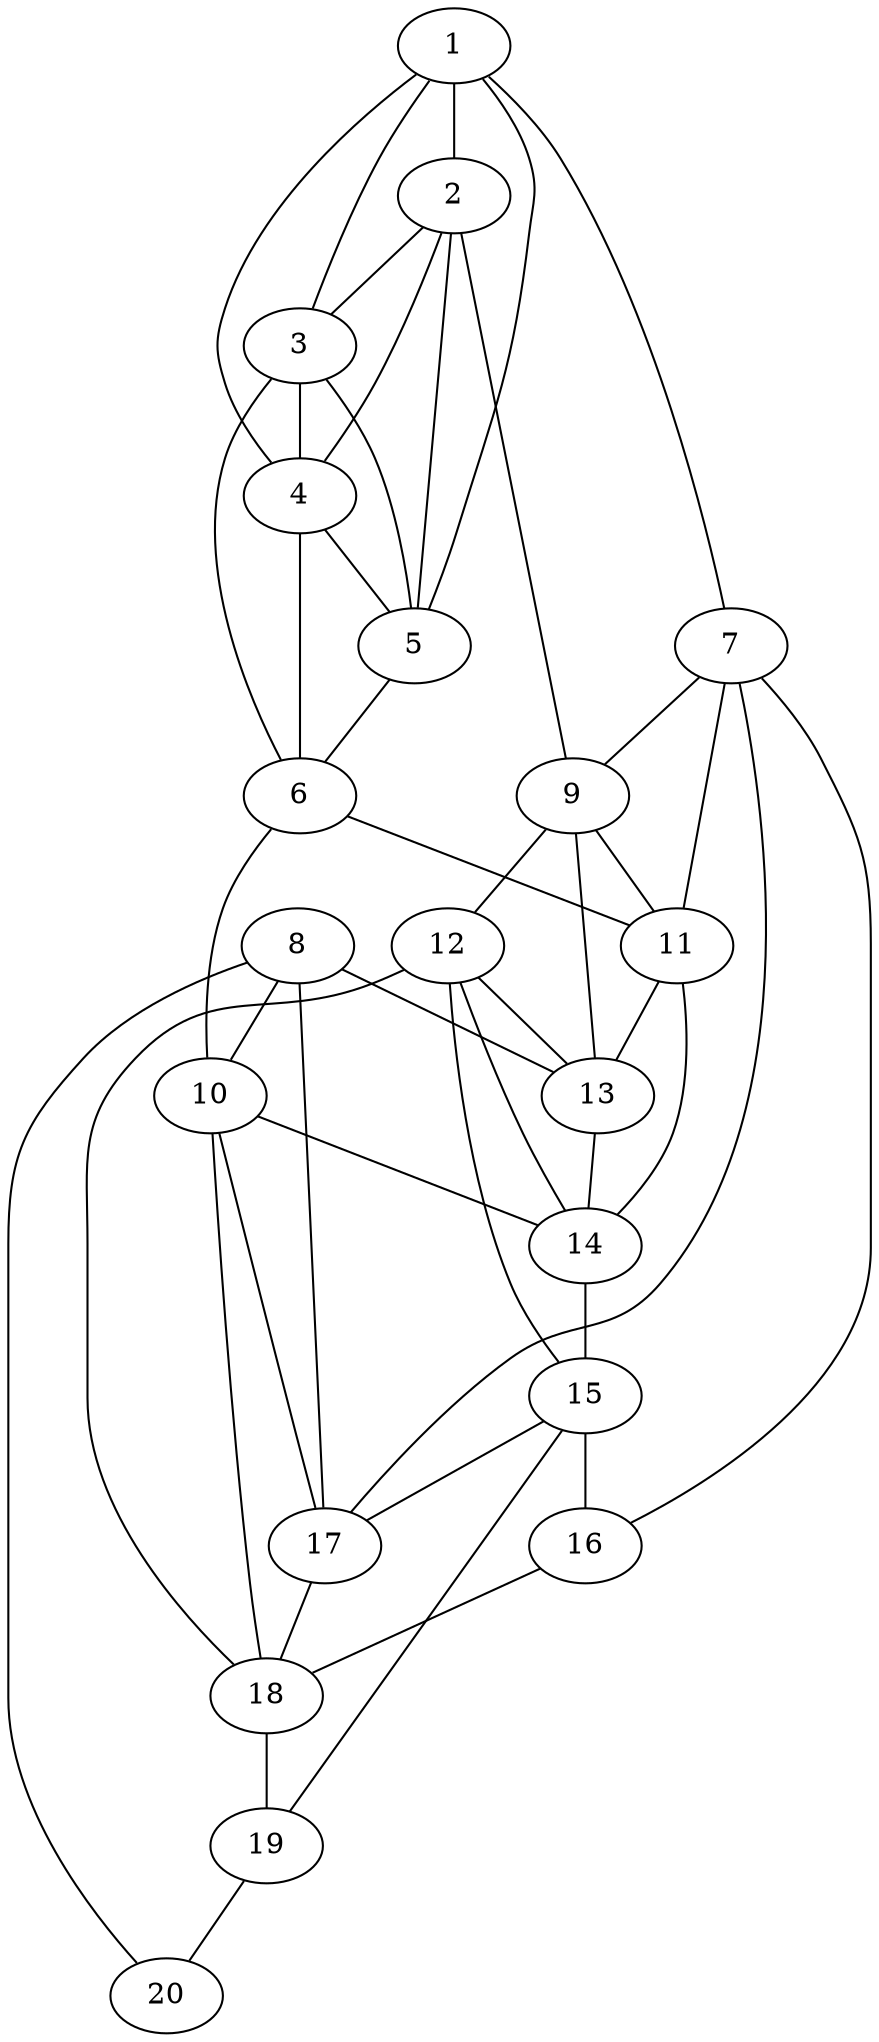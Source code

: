 graph grafoBarabasiAlbert{
1--2
1--3
1--4
1--5
2--3
2--4
2--5
3--4
3--5
4--5
3--6
4--6
5--6
1--7
2--9
7--9
6--10
8--10
6--11
7--11
9--11
9--12
8--13
9--13
11--13
12--13
10--14
11--14
12--14
13--14
12--15
14--15
7--16
15--16
7--17
8--17
10--17
15--17
10--18
12--18
16--18
17--18
15--19
18--19
8--20
19--20
}

